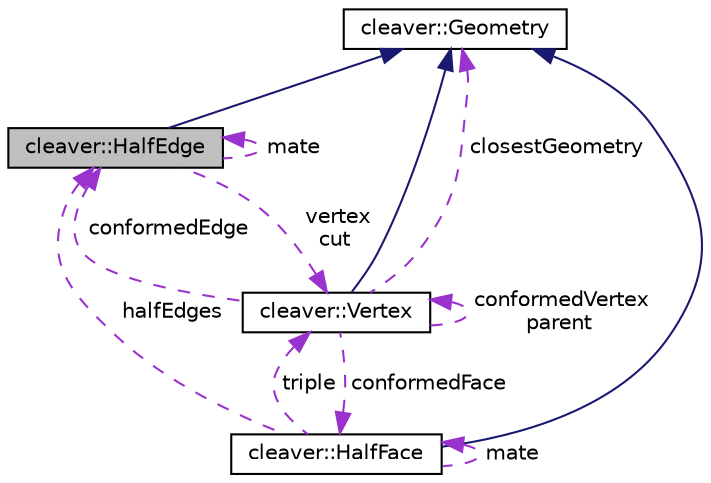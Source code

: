 digraph "cleaver::HalfEdge"
{
  edge [fontname="Helvetica",fontsize="10",labelfontname="Helvetica",labelfontsize="10"];
  node [fontname="Helvetica",fontsize="10",shape=record];
  Node1 [label="cleaver::HalfEdge",height=0.2,width=0.4,color="black", fillcolor="grey75", style="filled", fontcolor="black"];
  Node2 -> Node1 [dir="back",color="midnightblue",fontsize="10",style="solid",fontname="Helvetica"];
  Node2 [label="cleaver::Geometry",height=0.2,width=0.4,color="black", fillcolor="white", style="filled",URL="$classcleaver_1_1_geometry.html"];
  Node3 -> Node1 [dir="back",color="darkorchid3",fontsize="10",style="dashed",label=" vertex\ncut" ,fontname="Helvetica"];
  Node3 [label="cleaver::Vertex",height=0.2,width=0.4,color="black", fillcolor="white", style="filled",URL="$classcleaver_1_1_vertex.html"];
  Node2 -> Node3 [dir="back",color="midnightblue",fontsize="10",style="solid",fontname="Helvetica"];
  Node3 -> Node3 [dir="back",color="darkorchid3",fontsize="10",style="dashed",label=" conformedVertex\nparent" ,fontname="Helvetica"];
  Node2 -> Node3 [dir="back",color="darkorchid3",fontsize="10",style="dashed",label=" closestGeometry" ,fontname="Helvetica"];
  Node1 -> Node3 [dir="back",color="darkorchid3",fontsize="10",style="dashed",label=" conformedEdge" ,fontname="Helvetica"];
  Node4 -> Node3 [dir="back",color="darkorchid3",fontsize="10",style="dashed",label=" conformedFace" ,fontname="Helvetica"];
  Node4 [label="cleaver::HalfFace",height=0.2,width=0.4,color="black", fillcolor="white", style="filled",URL="$classcleaver_1_1_half_face.html"];
  Node2 -> Node4 [dir="back",color="midnightblue",fontsize="10",style="solid",fontname="Helvetica"];
  Node3 -> Node4 [dir="back",color="darkorchid3",fontsize="10",style="dashed",label=" triple" ,fontname="Helvetica"];
  Node1 -> Node4 [dir="back",color="darkorchid3",fontsize="10",style="dashed",label=" halfEdges" ,fontname="Helvetica"];
  Node4 -> Node4 [dir="back",color="darkorchid3",fontsize="10",style="dashed",label=" mate" ,fontname="Helvetica"];
  Node1 -> Node1 [dir="back",color="darkorchid3",fontsize="10",style="dashed",label=" mate" ,fontname="Helvetica"];
}
